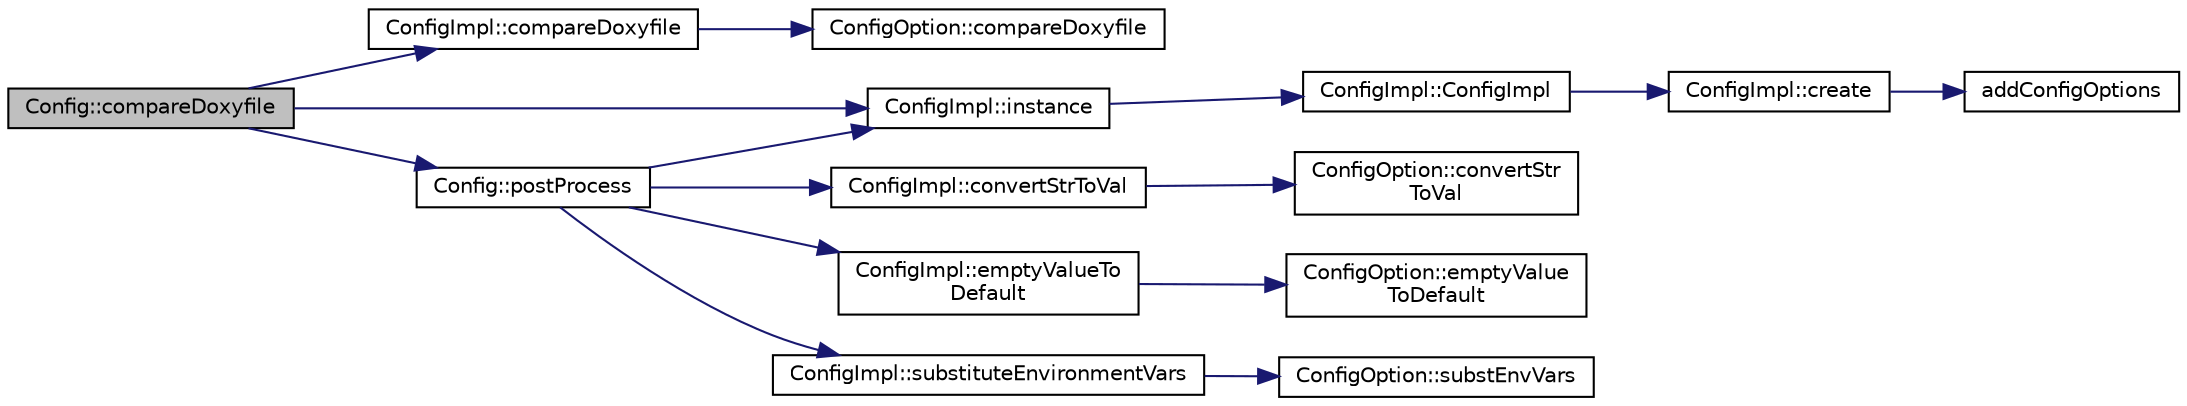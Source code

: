 digraph "Config::compareDoxyfile"
{
 // LATEX_PDF_SIZE
  edge [fontname="Helvetica",fontsize="10",labelfontname="Helvetica",labelfontsize="10"];
  node [fontname="Helvetica",fontsize="10",shape=record];
  rankdir="LR";
  Node1 [label="Config::compareDoxyfile",height=0.2,width=0.4,color="black", fillcolor="grey75", style="filled", fontcolor="black",tooltip=" "];
  Node1 -> Node2 [color="midnightblue",fontsize="10",style="solid",fontname="Helvetica"];
  Node2 [label="ConfigImpl::compareDoxyfile",height=0.2,width=0.4,color="black", fillcolor="white", style="filled",URL="$classConfigImpl.html#a3f46654689a6f0ca4e728b0fd5b46245",tooltip=" "];
  Node2 -> Node3 [color="midnightblue",fontsize="10",style="solid",fontname="Helvetica"];
  Node3 [label="ConfigOption::compareDoxyfile",height=0.2,width=0.4,color="black", fillcolor="white", style="filled",URL="$classConfigOption.html#a2cb1ed2a9d82594e3e90425cea09ed84",tooltip=" "];
  Node1 -> Node4 [color="midnightblue",fontsize="10",style="solid",fontname="Helvetica"];
  Node4 [label="ConfigImpl::instance",height=0.2,width=0.4,color="black", fillcolor="white", style="filled",URL="$classConfigImpl.html#a501e98a30e96c9930ac4b1791b80c09a",tooltip=" "];
  Node4 -> Node5 [color="midnightblue",fontsize="10",style="solid",fontname="Helvetica"];
  Node5 [label="ConfigImpl::ConfigImpl",height=0.2,width=0.4,color="black", fillcolor="white", style="filled",URL="$classConfigImpl.html#af661fbf44e03c43d5ae7c3e30ef33a18",tooltip=" "];
  Node5 -> Node6 [color="midnightblue",fontsize="10",style="solid",fontname="Helvetica"];
  Node6 [label="ConfigImpl::create",height=0.2,width=0.4,color="black", fillcolor="white", style="filled",URL="$classConfigImpl.html#a0e1887e271fe89b5f3e2154e344ad4b1",tooltip=" "];
  Node6 -> Node7 [color="midnightblue",fontsize="10",style="solid",fontname="Helvetica"];
  Node7 [label="addConfigOptions",height=0.2,width=0.4,color="black", fillcolor="white", style="filled",URL="$configoptions_8h.html#abc359bc733e3ae3512278e3014d83eb4",tooltip=" "];
  Node1 -> Node8 [color="midnightblue",fontsize="10",style="solid",fontname="Helvetica"];
  Node8 [label="Config::postProcess",height=0.2,width=0.4,color="black", fillcolor="white", style="filled",URL="$namespaceConfig.html#aea3da3702f1934c2f8fb9948bb0daca2",tooltip=" "];
  Node8 -> Node9 [color="midnightblue",fontsize="10",style="solid",fontname="Helvetica"];
  Node9 [label="ConfigImpl::convertStrToVal",height=0.2,width=0.4,color="black", fillcolor="white", style="filled",URL="$classConfigImpl.html#a866e373ff4207d492e15ca578e53a551",tooltip=" "];
  Node9 -> Node10 [color="midnightblue",fontsize="10",style="solid",fontname="Helvetica"];
  Node10 [label="ConfigOption::convertStr\lToVal",height=0.2,width=0.4,color="black", fillcolor="white", style="filled",URL="$classConfigOption.html#af1d26523f37d742316ddc4c0f9add4fc",tooltip=" "];
  Node8 -> Node11 [color="midnightblue",fontsize="10",style="solid",fontname="Helvetica"];
  Node11 [label="ConfigImpl::emptyValueTo\lDefault",height=0.2,width=0.4,color="black", fillcolor="white", style="filled",URL="$classConfigImpl.html#ae0072f7a4546b40a6c445e826bb6e027",tooltip=" "];
  Node11 -> Node12 [color="midnightblue",fontsize="10",style="solid",fontname="Helvetica"];
  Node12 [label="ConfigOption::emptyValue\lToDefault",height=0.2,width=0.4,color="black", fillcolor="white", style="filled",URL="$classConfigOption.html#aaf0c9e86e3c98248442e907e12513dd5",tooltip=" "];
  Node8 -> Node4 [color="midnightblue",fontsize="10",style="solid",fontname="Helvetica"];
  Node8 -> Node13 [color="midnightblue",fontsize="10",style="solid",fontname="Helvetica"];
  Node13 [label="ConfigImpl::substituteEnvironmentVars",height=0.2,width=0.4,color="black", fillcolor="white", style="filled",URL="$classConfigImpl.html#a56797aabb7ab52c9bd60f32634e41a5b",tooltip=" "];
  Node13 -> Node14 [color="midnightblue",fontsize="10",style="solid",fontname="Helvetica"];
  Node14 [label="ConfigOption::substEnvVars",height=0.2,width=0.4,color="black", fillcolor="white", style="filled",URL="$classConfigOption.html#aeb6ac539f2fe79e07f2baefd5c4d89c1",tooltip=" "];
}
